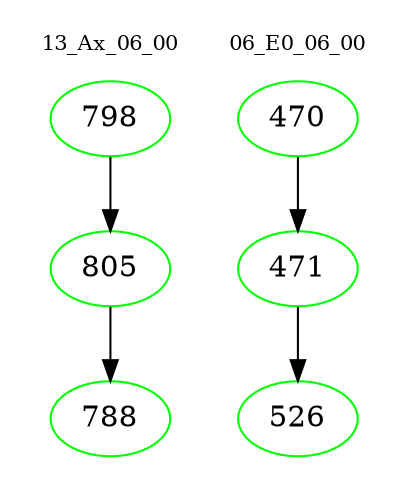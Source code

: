 digraph{
subgraph cluster_0 {
color = white
label = "13_Ax_06_00";
fontsize=10;
T0_798 [label="798", color="green"]
T0_798 -> T0_805 [color="black"]
T0_805 [label="805", color="green"]
T0_805 -> T0_788 [color="black"]
T0_788 [label="788", color="green"]
}
subgraph cluster_1 {
color = white
label = "06_E0_06_00";
fontsize=10;
T1_470 [label="470", color="green"]
T1_470 -> T1_471 [color="black"]
T1_471 [label="471", color="green"]
T1_471 -> T1_526 [color="black"]
T1_526 [label="526", color="green"]
}
}
